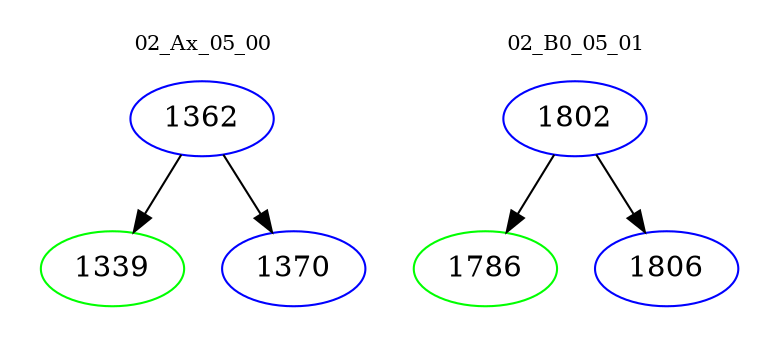 digraph{
subgraph cluster_0 {
color = white
label = "02_Ax_05_00";
fontsize=10;
T0_1362 [label="1362", color="blue"]
T0_1362 -> T0_1339 [color="black"]
T0_1339 [label="1339", color="green"]
T0_1362 -> T0_1370 [color="black"]
T0_1370 [label="1370", color="blue"]
}
subgraph cluster_1 {
color = white
label = "02_B0_05_01";
fontsize=10;
T1_1802 [label="1802", color="blue"]
T1_1802 -> T1_1786 [color="black"]
T1_1786 [label="1786", color="green"]
T1_1802 -> T1_1806 [color="black"]
T1_1806 [label="1806", color="blue"]
}
}
